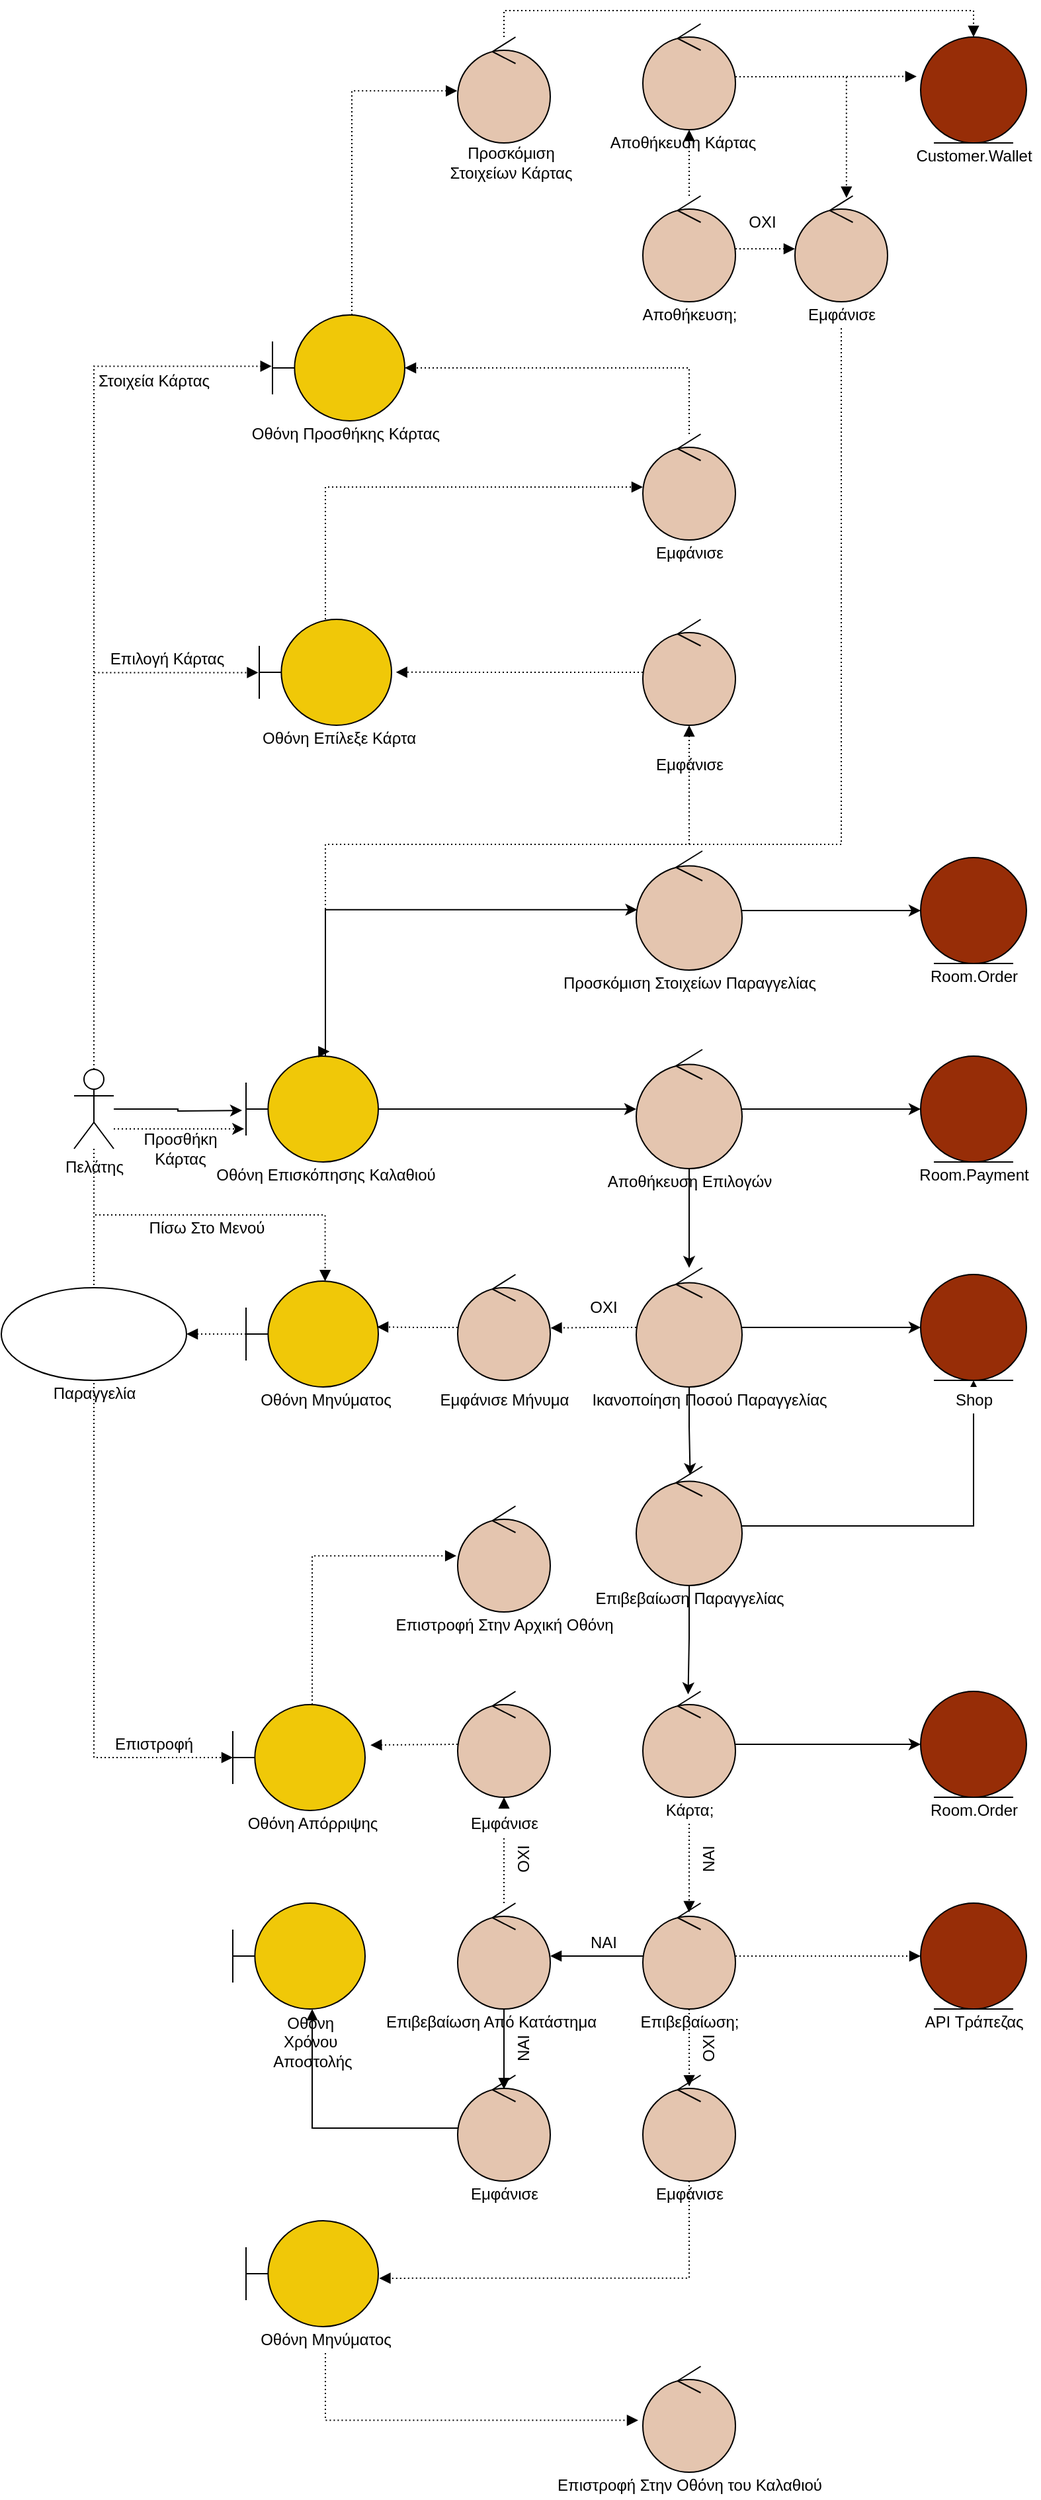 <mxfile version="18.1.1" type="device"><diagram name="Page-1" id="e7e014a7-5840-1c2e-5031-d8a46d1fe8dd"><mxGraphModel dx="2652" dy="2481" grid="1" gridSize="10" guides="1" tooltips="1" connect="1" arrows="1" fold="1" page="1" pageScale="1" pageWidth="1169" pageHeight="1654" background="none" math="0" shadow="0"><root><mxCell id="0"/><mxCell id="1" parent="0"/><mxCell id="04E4SRIggmz-aLN8vZcn-55" style="edgeStyle=orthogonalEdgeStyle;rounded=0;orthogonalLoop=1;jettySize=auto;html=1;entryX=0.5;entryY=0.087;entryDx=0;entryDy=0;entryPerimeter=0;endArrow=block;endFill=1;startArrow=none;dashed=1;dashPattern=1 2;" parent="1" source="04E4SRIggmz-aLN8vZcn-44" target="04E4SRIggmz-aLN8vZcn-28" edge="1"><mxGeometry relative="1" as="geometry"/></mxCell><mxCell id="04E4SRIggmz-aLN8vZcn-10" style="edgeStyle=orthogonalEdgeStyle;rounded=0;orthogonalLoop=1;jettySize=auto;html=1;" parent="1" source="R5WM7lunHIKPKn6GUqSS-1" edge="1"><mxGeometry relative="1" as="geometry"><mxPoint x="167" y="261" as="targetPoint"/></mxGeometry></mxCell><mxCell id="04E4SRIggmz-aLN8vZcn-50" style="edgeStyle=orthogonalEdgeStyle;rounded=0;orthogonalLoop=1;jettySize=auto;html=1;entryX=0.598;entryY=0.002;entryDx=0;entryDy=0;entryPerimeter=0;dashed=1;endArrow=block;endFill=1;dashPattern=1 2;jumpStyle=arc;" parent="1" source="R5WM7lunHIKPKn6GUqSS-1" target="04E4SRIggmz-aLN8vZcn-8" edge="1"><mxGeometry relative="1" as="geometry"><Array as="points"><mxPoint x="55" y="340"/><mxPoint x="230" y="340"/></Array></mxGeometry></mxCell><mxCell id="04E4SRIggmz-aLN8vZcn-94" style="edgeStyle=orthogonalEdgeStyle;rounded=0;jumpStyle=arc;orthogonalLoop=1;jettySize=auto;html=1;dashed=1;dashPattern=1 2;endArrow=block;endFill=1;" parent="1" source="R5WM7lunHIKPKn6GUqSS-1" target="04E4SRIggmz-aLN8vZcn-74" edge="1"><mxGeometry relative="1" as="geometry"><Array as="points"><mxPoint x="55" y="750"/></Array></mxGeometry></mxCell><mxCell id="04E4SRIggmz-aLN8vZcn-109" style="edgeStyle=orthogonalEdgeStyle;rounded=0;jumpStyle=arc;orthogonalLoop=1;jettySize=auto;html=1;entryX=-0.007;entryY=0.503;entryDx=0;entryDy=0;entryPerimeter=0;dashed=1;dashPattern=1 2;endArrow=block;endFill=1;" parent="1" source="R5WM7lunHIKPKn6GUqSS-1" target="04E4SRIggmz-aLN8vZcn-103" edge="1"><mxGeometry relative="1" as="geometry"><Array as="points"><mxPoint x="55" y="-70"/></Array></mxGeometry></mxCell><mxCell id="04E4SRIggmz-aLN8vZcn-115" style="edgeStyle=orthogonalEdgeStyle;rounded=0;jumpStyle=arc;orthogonalLoop=1;jettySize=auto;html=1;entryX=-0.006;entryY=0.484;entryDx=0;entryDy=0;entryPerimeter=0;dashed=1;dashPattern=1 2;endArrow=block;endFill=1;" parent="1" source="R5WM7lunHIKPKn6GUqSS-1" target="04E4SRIggmz-aLN8vZcn-110" edge="1"><mxGeometry relative="1" as="geometry"><Array as="points"><mxPoint x="55" y="-301"/></Array></mxGeometry></mxCell><mxCell id="hCbA7IwOv0wSm5jBrx-D-7" style="edgeStyle=orthogonalEdgeStyle;rounded=0;orthogonalLoop=1;jettySize=auto;html=1;entryX=-0.014;entryY=0.687;entryDx=0;entryDy=0;entryPerimeter=0;dashed=1;dashPattern=1 2;" edge="1" parent="1" source="R5WM7lunHIKPKn6GUqSS-1" target="R5WM7lunHIKPKn6GUqSS-2"><mxGeometry relative="1" as="geometry"><Array as="points"><mxPoint x="100" y="275"/><mxPoint x="100" y="275"/></Array></mxGeometry></mxCell><mxCell id="R5WM7lunHIKPKn6GUqSS-1" value="Πελάτης" style="shape=umlActor;verticalLabelPosition=bottom;verticalAlign=top;html=1;" parent="1" vertex="1"><mxGeometry x="40" y="230" width="30" height="60" as="geometry"/></mxCell><mxCell id="04E4SRIggmz-aLN8vZcn-11" style="edgeStyle=orthogonalEdgeStyle;rounded=0;orthogonalLoop=1;jettySize=auto;html=1;" parent="1" source="R5WM7lunHIKPKn6GUqSS-2" target="R5WM7lunHIKPKn6GUqSS-3" edge="1"><mxGeometry relative="1" as="geometry"/></mxCell><mxCell id="04E4SRIggmz-aLN8vZcn-13" style="edgeStyle=orthogonalEdgeStyle;rounded=0;orthogonalLoop=1;jettySize=auto;html=1;entryX=0.01;entryY=0.493;entryDx=0;entryDy=0;entryPerimeter=0;jumpStyle=arc;" parent="1" source="R5WM7lunHIKPKn6GUqSS-2" target="R5WM7lunHIKPKn6GUqSS-5" edge="1"><mxGeometry relative="1" as="geometry"><mxPoint x="460" y="110" as="targetPoint"/><Array as="points"><mxPoint x="230" y="109"/></Array></mxGeometry></mxCell><mxCell id="04E4SRIggmz-aLN8vZcn-97" style="edgeStyle=orthogonalEdgeStyle;rounded=0;jumpStyle=arc;orthogonalLoop=1;jettySize=auto;html=1;dashed=1;dashPattern=1 2;endArrow=block;endFill=1;" parent="1" source="R5WM7lunHIKPKn6GUqSS-2" target="04E4SRIggmz-aLN8vZcn-96" edge="1"><mxGeometry relative="1" as="geometry"><Array as="points"><mxPoint x="230" y="60"/><mxPoint x="505" y="60"/></Array></mxGeometry></mxCell><mxCell id="R5WM7lunHIKPKn6GUqSS-2" value="" style="shape=umlBoundary;whiteSpace=wrap;html=1;fillColor=#F0C808;" parent="1" vertex="1"><mxGeometry x="170" y="220" width="100" height="80" as="geometry"/></mxCell><mxCell id="04E4SRIggmz-aLN8vZcn-12" style="edgeStyle=orthogonalEdgeStyle;rounded=0;orthogonalLoop=1;jettySize=auto;html=1;" parent="1" source="R5WM7lunHIKPKn6GUqSS-3" target="R5WM7lunHIKPKn6GUqSS-4" edge="1"><mxGeometry relative="1" as="geometry"/></mxCell><mxCell id="04E4SRIggmz-aLN8vZcn-15" style="edgeStyle=orthogonalEdgeStyle;rounded=0;orthogonalLoop=1;jettySize=auto;html=1;" parent="1" source="R5WM7lunHIKPKn6GUqSS-3" target="04E4SRIggmz-aLN8vZcn-1" edge="1"><mxGeometry relative="1" as="geometry"/></mxCell><mxCell id="R5WM7lunHIKPKn6GUqSS-3" value="" style="ellipse;shape=umlControl;whiteSpace=wrap;html=1;fillColor=#E4C5AF;" parent="1" vertex="1"><mxGeometry x="465" y="215" width="80" height="90" as="geometry"/></mxCell><mxCell id="R5WM7lunHIKPKn6GUqSS-4" value="" style="ellipse;shape=umlEntity;whiteSpace=wrap;html=1;fillColor=#972D07;" parent="1" vertex="1"><mxGeometry x="680" y="220" width="80" height="80" as="geometry"/></mxCell><mxCell id="04E4SRIggmz-aLN8vZcn-14" style="edgeStyle=orthogonalEdgeStyle;rounded=0;orthogonalLoop=1;jettySize=auto;html=1;entryX=0;entryY=0.5;entryDx=0;entryDy=0;" parent="1" source="R5WM7lunHIKPKn6GUqSS-5" target="R5WM7lunHIKPKn6GUqSS-6" edge="1"><mxGeometry relative="1" as="geometry"><mxPoint x="670" y="110" as="targetPoint"/></mxGeometry></mxCell><mxCell id="R5WM7lunHIKPKn6GUqSS-5" value="" style="ellipse;shape=umlControl;whiteSpace=wrap;html=1;fillColor=#E4C5AF;" parent="1" vertex="1"><mxGeometry x="465" y="65" width="80" height="90" as="geometry"/></mxCell><mxCell id="R5WM7lunHIKPKn6GUqSS-6" value="" style="ellipse;shape=umlEntity;whiteSpace=wrap;html=1;fillColor=#972D07;" parent="1" vertex="1"><mxGeometry x="680" y="70" width="80" height="80" as="geometry"/></mxCell><mxCell id="04E4SRIggmz-aLN8vZcn-16" style="edgeStyle=orthogonalEdgeStyle;rounded=0;orthogonalLoop=1;jettySize=auto;html=1;entryX=0;entryY=0.5;entryDx=0;entryDy=0;" parent="1" source="04E4SRIggmz-aLN8vZcn-1" target="04E4SRIggmz-aLN8vZcn-6" edge="1"><mxGeometry relative="1" as="geometry"><mxPoint x="590" y="440" as="targetPoint"/></mxGeometry></mxCell><mxCell id="04E4SRIggmz-aLN8vZcn-18" style="edgeStyle=orthogonalEdgeStyle;rounded=0;orthogonalLoop=1;jettySize=auto;html=1;entryX=0.51;entryY=0.073;entryDx=0;entryDy=0;entryPerimeter=0;" parent="1" source="04E4SRIggmz-aLN8vZcn-1" target="04E4SRIggmz-aLN8vZcn-2" edge="1"><mxGeometry relative="1" as="geometry"/></mxCell><mxCell id="04E4SRIggmz-aLN8vZcn-25" style="edgeStyle=orthogonalEdgeStyle;rounded=0;orthogonalLoop=1;jettySize=auto;html=1;entryX=1.003;entryY=0.505;entryDx=0;entryDy=0;entryPerimeter=0;endArrow=block;endFill=1;dashed=1;dashPattern=1 2;" parent="1" source="04E4SRIggmz-aLN8vZcn-1" target="04E4SRIggmz-aLN8vZcn-7" edge="1"><mxGeometry relative="1" as="geometry"/></mxCell><mxCell id="04E4SRIggmz-aLN8vZcn-1" value="" style="ellipse;shape=umlControl;whiteSpace=wrap;html=1;fillColor=#E4C5AF;" parent="1" vertex="1"><mxGeometry x="465" y="380" width="80" height="90" as="geometry"/></mxCell><mxCell id="04E4SRIggmz-aLN8vZcn-17" style="edgeStyle=orthogonalEdgeStyle;rounded=0;orthogonalLoop=1;jettySize=auto;html=1;entryX=0.5;entryY=1;entryDx=0;entryDy=0;jumpStyle=arc;" parent="1" source="04E4SRIggmz-aLN8vZcn-2" target="04E4SRIggmz-aLN8vZcn-6" edge="1"><mxGeometry relative="1" as="geometry"/></mxCell><mxCell id="04E4SRIggmz-aLN8vZcn-20" style="edgeStyle=orthogonalEdgeStyle;rounded=0;orthogonalLoop=1;jettySize=auto;html=1;entryX=0.489;entryY=0.028;entryDx=0;entryDy=0;entryPerimeter=0;" parent="1" source="04E4SRIggmz-aLN8vZcn-2" target="04E4SRIggmz-aLN8vZcn-4" edge="1"><mxGeometry relative="1" as="geometry"/></mxCell><mxCell id="04E4SRIggmz-aLN8vZcn-2" value="" style="ellipse;shape=umlControl;whiteSpace=wrap;html=1;fillColor=#E4C5AF;" parent="1" vertex="1"><mxGeometry x="465" y="530" width="80" height="90" as="geometry"/></mxCell><mxCell id="04E4SRIggmz-aLN8vZcn-22" style="edgeStyle=orthogonalEdgeStyle;rounded=0;orthogonalLoop=1;jettySize=auto;html=1;entryX=0;entryY=0.5;entryDx=0;entryDy=0;" parent="1" source="04E4SRIggmz-aLN8vZcn-4" target="04E4SRIggmz-aLN8vZcn-5" edge="1"><mxGeometry relative="1" as="geometry"/></mxCell><mxCell id="04E4SRIggmz-aLN8vZcn-5" value="" style="ellipse;shape=umlEntity;whiteSpace=wrap;html=1;fillColor=#972D07;" parent="1" vertex="1"><mxGeometry x="680" y="700" width="80" height="80" as="geometry"/></mxCell><mxCell id="04E4SRIggmz-aLN8vZcn-6" value="" style="ellipse;shape=umlEntity;whiteSpace=wrap;html=1;fillColor=#972D07;" parent="1" vertex="1"><mxGeometry x="680" y="385" width="80" height="80" as="geometry"/></mxCell><mxCell id="04E4SRIggmz-aLN8vZcn-26" style="edgeStyle=orthogonalEdgeStyle;rounded=0;orthogonalLoop=1;jettySize=auto;html=1;entryX=0.99;entryY=0.433;entryDx=0;entryDy=0;entryPerimeter=0;dashed=1;endArrow=block;endFill=1;dashPattern=1 2;" parent="1" source="04E4SRIggmz-aLN8vZcn-7" target="04E4SRIggmz-aLN8vZcn-8" edge="1"><mxGeometry relative="1" as="geometry"/></mxCell><mxCell id="04E4SRIggmz-aLN8vZcn-7" value="" style="ellipse;shape=umlControl;whiteSpace=wrap;html=1;fillColor=#E4C5AF;" parent="1" vertex="1"><mxGeometry x="330" y="385" width="70" height="80" as="geometry"/></mxCell><mxCell id="04E4SRIggmz-aLN8vZcn-27" style="edgeStyle=orthogonalEdgeStyle;rounded=0;orthogonalLoop=1;jettySize=auto;html=1;entryX=1;entryY=0.5;entryDx=0;entryDy=0;dashed=1;endArrow=block;endFill=1;dashPattern=1 2;" parent="1" source="04E4SRIggmz-aLN8vZcn-8" target="04E4SRIggmz-aLN8vZcn-9" edge="1"><mxGeometry relative="1" as="geometry"/></mxCell><mxCell id="04E4SRIggmz-aLN8vZcn-8" value="" style="shape=umlBoundary;whiteSpace=wrap;html=1;fillColor=#F0C808;" parent="1" vertex="1"><mxGeometry x="170" y="390" width="100" height="80" as="geometry"/></mxCell><mxCell id="04E4SRIggmz-aLN8vZcn-9" value="" style="ellipse;whiteSpace=wrap;html=1;" parent="1" vertex="1"><mxGeometry x="-15" y="395" width="140" height="70" as="geometry"/></mxCell><mxCell id="04E4SRIggmz-aLN8vZcn-58" style="edgeStyle=orthogonalEdgeStyle;rounded=0;orthogonalLoop=1;jettySize=auto;html=1;endArrow=block;endFill=1;" parent="1" source="04E4SRIggmz-aLN8vZcn-28" target="04E4SRIggmz-aLN8vZcn-30" edge="1"><mxGeometry relative="1" as="geometry"/></mxCell><mxCell id="04E4SRIggmz-aLN8vZcn-67" style="edgeStyle=orthogonalEdgeStyle;rounded=0;orthogonalLoop=1;jettySize=auto;html=1;entryX=0;entryY=0.5;entryDx=0;entryDy=0;endArrow=block;endFill=1;dashed=1;dashPattern=1 2;" parent="1" source="04E4SRIggmz-aLN8vZcn-28" target="04E4SRIggmz-aLN8vZcn-29" edge="1"><mxGeometry relative="1" as="geometry"/></mxCell><mxCell id="04E4SRIggmz-aLN8vZcn-84" style="edgeStyle=orthogonalEdgeStyle;rounded=0;jumpStyle=arc;orthogonalLoop=1;jettySize=auto;html=1;entryX=0.501;entryY=0.107;entryDx=0;entryDy=0;entryPerimeter=0;dashed=1;dashPattern=1 2;endArrow=block;endFill=1;" parent="1" source="04E4SRIggmz-aLN8vZcn-28" target="04E4SRIggmz-aLN8vZcn-82" edge="1"><mxGeometry relative="1" as="geometry"/></mxCell><mxCell id="04E4SRIggmz-aLN8vZcn-28" value="" style="ellipse;shape=umlControl;whiteSpace=wrap;html=1;fillColor=#E4C5AF;" parent="1" vertex="1"><mxGeometry x="470" y="860" width="70" height="80" as="geometry"/></mxCell><mxCell id="04E4SRIggmz-aLN8vZcn-29" value="" style="ellipse;shape=umlEntity;whiteSpace=wrap;html=1;fillColor=#972D07;" parent="1" vertex="1"><mxGeometry x="680" y="860" width="80" height="80" as="geometry"/></mxCell><mxCell id="04E4SRIggmz-aLN8vZcn-61" style="edgeStyle=orthogonalEdgeStyle;rounded=0;orthogonalLoop=1;jettySize=auto;html=1;entryX=0.5;entryY=0.133;entryDx=0;entryDy=0;entryPerimeter=0;endArrow=block;endFill=1;" parent="1" source="04E4SRIggmz-aLN8vZcn-30" target="04E4SRIggmz-aLN8vZcn-59" edge="1"><mxGeometry relative="1" as="geometry"/></mxCell><mxCell id="04E4SRIggmz-aLN8vZcn-71" style="edgeStyle=orthogonalEdgeStyle;rounded=0;orthogonalLoop=1;jettySize=auto;html=1;endArrow=block;endFill=1;dashed=1;dashPattern=1 2;" parent="1" source="04E4SRIggmz-aLN8vZcn-30" target="04E4SRIggmz-aLN8vZcn-68" edge="1"><mxGeometry relative="1" as="geometry"/></mxCell><mxCell id="04E4SRIggmz-aLN8vZcn-30" value="" style="ellipse;shape=umlControl;whiteSpace=wrap;html=1;fillColor=#E4C5AF;" parent="1" vertex="1"><mxGeometry x="330" y="860" width="70" height="80" as="geometry"/></mxCell><mxCell id="04E4SRIggmz-aLN8vZcn-31" value="" style="shape=umlBoundary;whiteSpace=wrap;html=1;fillColor=#F0C808;" parent="1" vertex="1"><mxGeometry x="160" y="860" width="100" height="80" as="geometry"/></mxCell><mxCell id="04E4SRIggmz-aLN8vZcn-32" value="&lt;span style=&quot;&quot;&gt;Οθόνη Μηνύματος&lt;/span&gt;" style="text;html=1;align=center;verticalAlign=middle;resizable=0;points=[];autosize=1;strokeColor=none;fillColor=none;" parent="1" vertex="1"><mxGeometry x="175" y="470" width="110" height="20" as="geometry"/></mxCell><mxCell id="04E4SRIggmz-aLN8vZcn-33" value="&lt;span style=&quot;&quot;&gt;Εμφάνισε Μήνυμα&lt;/span&gt;" style="text;html=1;align=center;verticalAlign=middle;resizable=0;points=[];autosize=1;strokeColor=none;fillColor=none;" parent="1" vertex="1"><mxGeometry x="310" y="470" width="110" height="20" as="geometry"/></mxCell><mxCell id="04E4SRIggmz-aLN8vZcn-34" value="&lt;span style=&quot;&quot;&gt;Παραγγελία&lt;/span&gt;" style="text;html=1;align=center;verticalAlign=middle;resizable=0;points=[];autosize=1;strokeColor=none;fillColor=none;" parent="1" vertex="1"><mxGeometry x="15" y="465" width="80" height="20" as="geometry"/></mxCell><mxCell id="04E4SRIggmz-aLN8vZcn-35" value="&lt;span style=&quot;&quot;&gt;Οθόνη Επισκόπησης Καλαθιού&lt;/span&gt;" style="text;html=1;align=center;verticalAlign=middle;resizable=0;points=[];autosize=1;strokeColor=none;fillColor=none;" parent="1" vertex="1"><mxGeometry x="140" y="300" width="180" height="20" as="geometry"/></mxCell><mxCell id="04E4SRIggmz-aLN8vZcn-36" value="&lt;span style=&quot;&quot;&gt;Προσκόμιση Στοιχείων Παραγγελίας&lt;/span&gt;" style="text;html=1;align=center;verticalAlign=middle;resizable=0;points=[];autosize=1;strokeColor=none;fillColor=none;" parent="1" vertex="1"><mxGeometry x="400" y="155" width="210" height="20" as="geometry"/></mxCell><mxCell id="04E4SRIggmz-aLN8vZcn-37" value="&lt;span style=&quot;&quot;&gt;Room.Order&lt;/span&gt;" style="text;html=1;align=center;verticalAlign=middle;resizable=0;points=[];autosize=1;strokeColor=none;fillColor=none;" parent="1" vertex="1"><mxGeometry x="680" y="150" width="80" height="20" as="geometry"/></mxCell><mxCell id="04E4SRIggmz-aLN8vZcn-38" value="&lt;span style=&quot;&quot;&gt;Room.Payment&lt;/span&gt;" style="text;html=1;align=center;verticalAlign=middle;resizable=0;points=[];autosize=1;strokeColor=none;fillColor=none;" parent="1" vertex="1"><mxGeometry x="670" y="300" width="100" height="20" as="geometry"/></mxCell><mxCell id="04E4SRIggmz-aLN8vZcn-39" value="&lt;span style=&quot;&quot;&gt;Αποθήκευση Eπιλογών&lt;/span&gt;" style="text;html=1;align=center;verticalAlign=middle;resizable=0;points=[];autosize=1;strokeColor=none;fillColor=none;" parent="1" vertex="1"><mxGeometry x="435" y="305" width="140" height="20" as="geometry"/></mxCell><mxCell id="04E4SRIggmz-aLN8vZcn-41" value="&lt;span style=&quot;&quot;&gt;Ικανοποίηση Ποσού Παραγγελίας&lt;/span&gt;" style="text;html=1;align=center;verticalAlign=middle;resizable=0;points=[];autosize=1;strokeColor=none;fillColor=none;" parent="1" vertex="1"><mxGeometry x="425" y="470" width="190" height="20" as="geometry"/></mxCell><mxCell id="04E4SRIggmz-aLN8vZcn-42" value="&lt;span style=&quot;&quot;&gt;Shop&lt;/span&gt;" style="text;html=1;align=center;verticalAlign=middle;resizable=0;points=[];autosize=1;strokeColor=none;fillColor=default;" parent="1" vertex="1"><mxGeometry x="700" y="470" width="40" height="20" as="geometry"/></mxCell><mxCell id="04E4SRIggmz-aLN8vZcn-43" value="&lt;span style=&quot;&quot;&gt;Επιβεβαίωση Παραγγελίας&lt;/span&gt;" style="text;html=1;align=center;verticalAlign=middle;resizable=0;points=[];autosize=1;strokeColor=none;fillColor=none;" parent="1" vertex="1"><mxGeometry x="425" y="620" width="160" height="20" as="geometry"/></mxCell><mxCell id="04E4SRIggmz-aLN8vZcn-45" value="&lt;span style=&quot;&quot;&gt;Room.Order&lt;/span&gt;" style="text;html=1;align=center;verticalAlign=middle;resizable=0;points=[];autosize=1;strokeColor=none;fillColor=none;" parent="1" vertex="1"><mxGeometry x="680" y="780" width="80" height="20" as="geometry"/></mxCell><mxCell id="04E4SRIggmz-aLN8vZcn-48" value="&lt;span style=&quot;&quot;&gt;API Τράπεζας&lt;/span&gt;" style="text;html=1;align=center;verticalAlign=middle;resizable=0;points=[];autosize=1;strokeColor=none;fillColor=none;" parent="1" vertex="1"><mxGeometry x="675" y="940" width="90" height="20" as="geometry"/></mxCell><mxCell id="04E4SRIggmz-aLN8vZcn-49" value="OXI" style="text;html=1;align=center;verticalAlign=middle;resizable=0;points=[];autosize=1;strokeColor=none;fillColor=none;" parent="1" vertex="1"><mxGeometry x="420" y="400" width="40" height="20" as="geometry"/></mxCell><mxCell id="04E4SRIggmz-aLN8vZcn-53" value="&lt;span style=&quot;&quot;&gt;Επιβεβαίωση;&lt;/span&gt;" style="text;html=1;align=center;verticalAlign=middle;resizable=0;points=[];autosize=1;strokeColor=none;fillColor=none;" parent="1" vertex="1"><mxGeometry x="460" y="940" width="90" height="20" as="geometry"/></mxCell><mxCell id="04E4SRIggmz-aLN8vZcn-56" value="" style="edgeStyle=orthogonalEdgeStyle;rounded=0;orthogonalLoop=1;jettySize=auto;html=1;entryX=0.5;entryY=0.087;entryDx=0;entryDy=0;entryPerimeter=0;endArrow=none;endFill=1;" parent="1" source="04E4SRIggmz-aLN8vZcn-4" target="04E4SRIggmz-aLN8vZcn-44" edge="1"><mxGeometry relative="1" as="geometry"><mxPoint x="505" y="780" as="sourcePoint"/><mxPoint x="505" y="866.96" as="targetPoint"/></mxGeometry></mxCell><mxCell id="04E4SRIggmz-aLN8vZcn-44" value="Κάρτα;" style="text;html=1;align=center;verticalAlign=middle;resizable=0;points=[];autosize=1;strokeColor=none;fillColor=default;" parent="1" vertex="1"><mxGeometry x="480" y="780" width="50" height="20" as="geometry"/></mxCell><mxCell id="04E4SRIggmz-aLN8vZcn-4" value="" style="ellipse;shape=umlControl;whiteSpace=wrap;html=1;fillColor=#E4C5AF;" parent="1" vertex="1"><mxGeometry x="470" y="700" width="70" height="80" as="geometry"/></mxCell><mxCell id="04E4SRIggmz-aLN8vZcn-57" value="&lt;span style=&quot;&quot;&gt;Επιβεβαίωση Από Κατάστημα&lt;/span&gt;" style="text;html=1;align=center;verticalAlign=middle;resizable=0;points=[];autosize=1;strokeColor=none;fillColor=none;" parent="1" vertex="1"><mxGeometry x="270" y="940" width="170" height="20" as="geometry"/></mxCell><mxCell id="04E4SRIggmz-aLN8vZcn-66" style="edgeStyle=orthogonalEdgeStyle;rounded=0;orthogonalLoop=1;jettySize=auto;html=1;entryX=0.5;entryY=0;entryDx=0;entryDy=0;entryPerimeter=0;endArrow=block;endFill=1;jumpStyle=arc;" parent="1" source="04E4SRIggmz-aLN8vZcn-59" target="04E4SRIggmz-aLN8vZcn-65" edge="1"><mxGeometry relative="1" as="geometry"><Array as="points"><mxPoint x="220" y="1030"/><mxPoint x="220" y="940"/></Array></mxGeometry></mxCell><mxCell id="04E4SRIggmz-aLN8vZcn-59" value="" style="ellipse;shape=umlControl;whiteSpace=wrap;html=1;fillColor=#E4C5AF;" parent="1" vertex="1"><mxGeometry x="330" y="990" width="70" height="80" as="geometry"/></mxCell><mxCell id="04E4SRIggmz-aLN8vZcn-60" value="Εμφάνισε" style="text;html=1;align=center;verticalAlign=middle;resizable=0;points=[];autosize=1;strokeColor=none;fillColor=none;" parent="1" vertex="1"><mxGeometry x="330" y="1070" width="70" height="20" as="geometry"/></mxCell><mxCell id="04E4SRIggmz-aLN8vZcn-62" value="ΝΑΙ" style="text;html=1;align=center;verticalAlign=middle;resizable=0;points=[];autosize=1;strokeColor=none;fillColor=none;rotation=-90;" parent="1" vertex="1"><mxGeometry x="360" y="960" width="40" height="20" as="geometry"/></mxCell><mxCell id="04E4SRIggmz-aLN8vZcn-63" value="ΝΑΙ" style="text;html=1;align=center;verticalAlign=middle;resizable=0;points=[];autosize=1;strokeColor=none;fillColor=none;" parent="1" vertex="1"><mxGeometry x="420" y="880" width="40" height="20" as="geometry"/></mxCell><mxCell id="04E4SRIggmz-aLN8vZcn-64" value="ΝΑΙ" style="text;html=1;align=center;verticalAlign=middle;resizable=0;points=[];autosize=1;strokeColor=none;fillColor=none;rotation=-90;" parent="1" vertex="1"><mxGeometry x="500" y="817" width="40" height="20" as="geometry"/></mxCell><mxCell id="04E4SRIggmz-aLN8vZcn-65" value="Οθόνη&amp;nbsp;&lt;br&gt;Χρόνου&amp;nbsp;&lt;br&gt;Αποστολής" style="text;html=1;align=center;verticalAlign=middle;resizable=0;points=[];autosize=1;strokeColor=none;fillColor=none;" parent="1" vertex="1"><mxGeometry x="180" y="940" width="80" height="50" as="geometry"/></mxCell><mxCell id="04E4SRIggmz-aLN8vZcn-76" style="edgeStyle=orthogonalEdgeStyle;rounded=0;jumpStyle=arc;orthogonalLoop=1;jettySize=auto;html=1;entryX=1.041;entryY=0.383;entryDx=0;entryDy=0;entryPerimeter=0;endArrow=block;endFill=1;dashed=1;dashPattern=1 2;" parent="1" source="04E4SRIggmz-aLN8vZcn-68" target="04E4SRIggmz-aLN8vZcn-74" edge="1"><mxGeometry relative="1" as="geometry"/></mxCell><mxCell id="04E4SRIggmz-aLN8vZcn-68" value="" style="ellipse;shape=umlControl;whiteSpace=wrap;html=1;fillColor=#E4C5AF;" parent="1" vertex="1"><mxGeometry x="330" y="700" width="70" height="80" as="geometry"/></mxCell><mxCell id="04E4SRIggmz-aLN8vZcn-72" value="Εμφάνισε" style="text;html=1;align=center;verticalAlign=middle;resizable=0;points=[];autosize=1;strokeColor=none;fillColor=default;" parent="1" vertex="1"><mxGeometry x="330" y="790" width="70" height="20" as="geometry"/></mxCell><mxCell id="04E4SRIggmz-aLN8vZcn-78" style="edgeStyle=orthogonalEdgeStyle;rounded=0;jumpStyle=arc;orthogonalLoop=1;jettySize=auto;html=1;entryX=-0.013;entryY=0.47;entryDx=0;entryDy=0;entryPerimeter=0;endArrow=block;endFill=1;dashed=1;dashPattern=1 2;" parent="1" source="04E4SRIggmz-aLN8vZcn-74" target="04E4SRIggmz-aLN8vZcn-77" edge="1"><mxGeometry relative="1" as="geometry"><Array as="points"><mxPoint x="220" y="598"/></Array></mxGeometry></mxCell><mxCell id="04E4SRIggmz-aLN8vZcn-74" value="" style="shape=umlBoundary;whiteSpace=wrap;html=1;fillColor=#F0C808;" parent="1" vertex="1"><mxGeometry x="160" y="710" width="100" height="80" as="geometry"/></mxCell><mxCell id="04E4SRIggmz-aLN8vZcn-75" value="Οθόνη Απόρριψης" style="text;html=1;align=center;verticalAlign=middle;resizable=0;points=[];autosize=1;strokeColor=none;fillColor=none;" parent="1" vertex="1"><mxGeometry x="165" y="790" width="110" height="20" as="geometry"/></mxCell><mxCell id="04E4SRIggmz-aLN8vZcn-77" value="" style="ellipse;shape=umlControl;whiteSpace=wrap;html=1;fillColor=#E4C5AF;" parent="1" vertex="1"><mxGeometry x="330" y="560" width="70" height="80" as="geometry"/></mxCell><mxCell id="04E4SRIggmz-aLN8vZcn-79" value="Επιστροφή Στην Αρχική Οθόνη" style="text;html=1;align=center;verticalAlign=middle;resizable=0;points=[];autosize=1;strokeColor=none;fillColor=none;" parent="1" vertex="1"><mxGeometry x="275" y="640" width="180" height="20" as="geometry"/></mxCell><mxCell id="04E4SRIggmz-aLN8vZcn-81" value="ΟΧΙ" style="text;html=1;align=center;verticalAlign=middle;resizable=0;points=[];autosize=1;strokeColor=none;fillColor=none;rotation=-90;" parent="1" vertex="1"><mxGeometry x="360" y="817" width="40" height="20" as="geometry"/></mxCell><mxCell id="04E4SRIggmz-aLN8vZcn-89" style="edgeStyle=orthogonalEdgeStyle;rounded=0;jumpStyle=arc;orthogonalLoop=1;jettySize=auto;html=1;entryX=1.007;entryY=0.543;entryDx=0;entryDy=0;entryPerimeter=0;dashed=1;dashPattern=1 2;endArrow=block;endFill=1;" parent="1" source="04E4SRIggmz-aLN8vZcn-82" target="04E4SRIggmz-aLN8vZcn-87" edge="1"><mxGeometry relative="1" as="geometry"><Array as="points"><mxPoint x="505" y="1143"/></Array></mxGeometry></mxCell><mxCell id="04E4SRIggmz-aLN8vZcn-82" value="" style="ellipse;shape=umlControl;whiteSpace=wrap;html=1;fillColor=#E4C5AF;" parent="1" vertex="1"><mxGeometry x="470" y="990" width="70" height="80" as="geometry"/></mxCell><mxCell id="04E4SRIggmz-aLN8vZcn-83" value="Εμφάνισε" style="text;html=1;align=center;verticalAlign=middle;resizable=0;points=[];autosize=1;strokeColor=none;fillColor=none;" parent="1" vertex="1"><mxGeometry x="470" y="1070" width="70" height="20" as="geometry"/></mxCell><mxCell id="04E4SRIggmz-aLN8vZcn-86" value="ΟΧΙ" style="text;html=1;align=center;verticalAlign=middle;resizable=0;points=[];autosize=1;strokeColor=none;fillColor=none;rotation=-90;" parent="1" vertex="1"><mxGeometry x="500" y="960" width="40" height="20" as="geometry"/></mxCell><mxCell id="04E4SRIggmz-aLN8vZcn-87" value="" style="shape=umlBoundary;whiteSpace=wrap;html=1;fillColor=#F0C808;" parent="1" vertex="1"><mxGeometry x="170" y="1100" width="100" height="80" as="geometry"/></mxCell><mxCell id="04E4SRIggmz-aLN8vZcn-93" style="edgeStyle=orthogonalEdgeStyle;rounded=0;jumpStyle=arc;orthogonalLoop=1;jettySize=auto;html=1;entryX=-0.05;entryY=0.51;entryDx=0;entryDy=0;entryPerimeter=0;dashed=1;dashPattern=1 2;endArrow=block;endFill=1;" parent="1" source="04E4SRIggmz-aLN8vZcn-88" target="04E4SRIggmz-aLN8vZcn-90" edge="1"><mxGeometry relative="1" as="geometry"><Array as="points"><mxPoint x="230" y="1251"/></Array></mxGeometry></mxCell><mxCell id="04E4SRIggmz-aLN8vZcn-88" value="Οθόνη Μηνύματος" style="text;html=1;align=center;verticalAlign=middle;resizable=0;points=[];autosize=1;strokeColor=none;fillColor=none;" parent="1" vertex="1"><mxGeometry x="175" y="1180" width="110" height="20" as="geometry"/></mxCell><mxCell id="04E4SRIggmz-aLN8vZcn-90" value="" style="ellipse;shape=umlControl;whiteSpace=wrap;html=1;fillColor=#E4C5AF;" parent="1" vertex="1"><mxGeometry x="470" y="1210" width="70" height="80" as="geometry"/></mxCell><mxCell id="04E4SRIggmz-aLN8vZcn-91" value="Επιστροφή Στην Οθόνη του Καλαθιού" style="text;html=1;align=center;verticalAlign=middle;resizable=0;points=[];autosize=1;strokeColor=none;fillColor=none;" parent="1" vertex="1"><mxGeometry x="395" y="1290" width="220" height="20" as="geometry"/></mxCell><mxCell id="04E4SRIggmz-aLN8vZcn-102" style="edgeStyle=orthogonalEdgeStyle;rounded=0;jumpStyle=arc;orthogonalLoop=1;jettySize=auto;html=1;dashed=1;dashPattern=1 2;endArrow=block;endFill=1;entryX=1.033;entryY=0.499;entryDx=0;entryDy=0;entryPerimeter=0;" parent="1" source="04E4SRIggmz-aLN8vZcn-96" target="04E4SRIggmz-aLN8vZcn-103" edge="1"><mxGeometry relative="1" as="geometry"><mxPoint x="420" y="-70" as="targetPoint"/></mxGeometry></mxCell><mxCell id="04E4SRIggmz-aLN8vZcn-96" value="" style="ellipse;shape=umlControl;whiteSpace=wrap;html=1;fillColor=#E4C5AF;" parent="1" vertex="1"><mxGeometry x="470" y="-110" width="70" height="80" as="geometry"/></mxCell><mxCell id="04E4SRIggmz-aLN8vZcn-98" value="Εμφάνισε" style="text;html=1;align=center;verticalAlign=middle;resizable=0;points=[];autosize=1;strokeColor=none;fillColor=none;" parent="1" vertex="1"><mxGeometry x="470" y="-10" width="70" height="20" as="geometry"/></mxCell><mxCell id="04E4SRIggmz-aLN8vZcn-101" value="Οθόνη Επίλεξε Κάρτα" style="text;html=1;align=center;verticalAlign=middle;resizable=0;points=[];autosize=1;strokeColor=none;fillColor=none;" parent="1" vertex="1"><mxGeometry x="175" y="-30" width="130" height="20" as="geometry"/></mxCell><mxCell id="04E4SRIggmz-aLN8vZcn-108" style="edgeStyle=orthogonalEdgeStyle;rounded=0;jumpStyle=arc;orthogonalLoop=1;jettySize=auto;html=1;dashed=1;dashPattern=1 2;endArrow=block;endFill=1;" parent="1" source="04E4SRIggmz-aLN8vZcn-103" target="04E4SRIggmz-aLN8vZcn-106" edge="1"><mxGeometry relative="1" as="geometry"><Array as="points"><mxPoint x="230" y="-210"/></Array></mxGeometry></mxCell><mxCell id="04E4SRIggmz-aLN8vZcn-103" value="" style="shape=umlBoundary;whiteSpace=wrap;html=1;fillColor=#F0C808;" parent="1" vertex="1"><mxGeometry x="180" y="-110" width="100" height="80" as="geometry"/></mxCell><mxCell id="04E4SRIggmz-aLN8vZcn-113" style="edgeStyle=orthogonalEdgeStyle;rounded=0;jumpStyle=arc;orthogonalLoop=1;jettySize=auto;html=1;entryX=1;entryY=0.5;entryDx=0;entryDy=0;entryPerimeter=0;dashed=1;dashPattern=1 2;endArrow=block;endFill=1;" parent="1" source="04E4SRIggmz-aLN8vZcn-106" target="04E4SRIggmz-aLN8vZcn-110" edge="1"><mxGeometry relative="1" as="geometry"><Array as="points"><mxPoint x="505" y="-300"/></Array></mxGeometry></mxCell><mxCell id="04E4SRIggmz-aLN8vZcn-106" value="" style="ellipse;shape=umlControl;whiteSpace=wrap;html=1;fillColor=#E4C5AF;" parent="1" vertex="1"><mxGeometry x="470" y="-250" width="70" height="80" as="geometry"/></mxCell><mxCell id="04E4SRIggmz-aLN8vZcn-107" value="Εμφάνισε" style="text;html=1;align=center;verticalAlign=middle;resizable=0;points=[];autosize=1;strokeColor=none;fillColor=none;" parent="1" vertex="1"><mxGeometry x="470" y="-170" width="70" height="20" as="geometry"/></mxCell><mxCell id="04E4SRIggmz-aLN8vZcn-133" style="edgeStyle=orthogonalEdgeStyle;rounded=0;jumpStyle=arc;orthogonalLoop=1;jettySize=auto;html=1;entryX=-0.005;entryY=0.508;entryDx=0;entryDy=0;entryPerimeter=0;dashed=1;dashPattern=1 2;endArrow=block;endFill=1;" parent="1" source="04E4SRIggmz-aLN8vZcn-110" target="04E4SRIggmz-aLN8vZcn-131" edge="1"><mxGeometry relative="1" as="geometry"><Array as="points"><mxPoint x="250" y="-509"/></Array></mxGeometry></mxCell><mxCell id="04E4SRIggmz-aLN8vZcn-110" value="" style="shape=umlBoundary;whiteSpace=wrap;html=1;fillColor=#F0C808;" parent="1" vertex="1"><mxGeometry x="190" y="-340" width="100" height="80" as="geometry"/></mxCell><mxCell id="04E4SRIggmz-aLN8vZcn-114" value="Οθόνη Προσθήκης Κάρτας" style="text;html=1;align=center;verticalAlign=middle;resizable=0;points=[];autosize=1;strokeColor=none;fillColor=none;" parent="1" vertex="1"><mxGeometry x="165" y="-260" width="160" height="20" as="geometry"/></mxCell><mxCell id="04E4SRIggmz-aLN8vZcn-120" style="edgeStyle=orthogonalEdgeStyle;rounded=0;jumpStyle=arc;orthogonalLoop=1;jettySize=auto;html=1;dashed=1;dashPattern=1 2;endArrow=block;endFill=1;" parent="1" source="04E4SRIggmz-aLN8vZcn-116" target="04E4SRIggmz-aLN8vZcn-118" edge="1"><mxGeometry relative="1" as="geometry"/></mxCell><mxCell id="04E4SRIggmz-aLN8vZcn-125" style="edgeStyle=orthogonalEdgeStyle;rounded=0;jumpStyle=arc;orthogonalLoop=1;jettySize=auto;html=1;dashed=1;dashPattern=1 2;endArrow=block;endFill=1;" parent="1" source="04E4SRIggmz-aLN8vZcn-116" target="04E4SRIggmz-aLN8vZcn-123" edge="1"><mxGeometry relative="1" as="geometry"/></mxCell><mxCell id="04E4SRIggmz-aLN8vZcn-116" value="" style="ellipse;shape=umlControl;whiteSpace=wrap;html=1;fillColor=#E4C5AF;" parent="1" vertex="1"><mxGeometry x="470" y="-430" width="70" height="80" as="geometry"/></mxCell><mxCell id="04E4SRIggmz-aLN8vZcn-117" value="Αποθήκευση;" style="text;html=1;align=center;verticalAlign=middle;resizable=0;points=[];autosize=1;strokeColor=none;fillColor=none;" parent="1" vertex="1"><mxGeometry x="460" y="-350" width="90" height="20" as="geometry"/></mxCell><mxCell id="04E4SRIggmz-aLN8vZcn-118" value="" style="ellipse;shape=umlControl;whiteSpace=wrap;html=1;fillColor=#E4C5AF;" parent="1" vertex="1"><mxGeometry x="585" y="-430" width="70" height="80" as="geometry"/></mxCell><mxCell id="04E4SRIggmz-aLN8vZcn-122" style="edgeStyle=orthogonalEdgeStyle;rounded=0;jumpStyle=arc;orthogonalLoop=1;jettySize=auto;html=1;entryX=0.632;entryY=-0.043;entryDx=0;entryDy=0;entryPerimeter=0;dashed=1;dashPattern=1 2;endArrow=block;endFill=1;" parent="1" source="04E4SRIggmz-aLN8vZcn-119" target="R5WM7lunHIKPKn6GUqSS-2" edge="1"><mxGeometry relative="1" as="geometry"><Array as="points"><mxPoint x="620" y="60"/><mxPoint x="230" y="60"/><mxPoint x="230" y="217"/></Array></mxGeometry></mxCell><mxCell id="04E4SRIggmz-aLN8vZcn-119" value="Εμφάνισε" style="text;html=1;align=center;verticalAlign=middle;resizable=0;points=[];autosize=1;strokeColor=none;fillColor=none;" parent="1" vertex="1"><mxGeometry x="585" y="-350" width="70" height="20" as="geometry"/></mxCell><mxCell id="04E4SRIggmz-aLN8vZcn-121" value="ΟΧΙ" style="text;html=1;align=center;verticalAlign=middle;resizable=0;points=[];autosize=1;strokeColor=none;fillColor=none;" parent="1" vertex="1"><mxGeometry x="540" y="-420" width="40" height="20" as="geometry"/></mxCell><mxCell id="04E4SRIggmz-aLN8vZcn-126" style="edgeStyle=orthogonalEdgeStyle;rounded=0;jumpStyle=arc;orthogonalLoop=1;jettySize=auto;html=1;entryX=0.556;entryY=0.019;entryDx=0;entryDy=0;entryPerimeter=0;dashed=1;dashPattern=1 2;endArrow=block;endFill=1;" parent="1" source="04E4SRIggmz-aLN8vZcn-123" target="04E4SRIggmz-aLN8vZcn-118" edge="1"><mxGeometry relative="1" as="geometry"/></mxCell><mxCell id="04E4SRIggmz-aLN8vZcn-129" style="edgeStyle=orthogonalEdgeStyle;rounded=0;jumpStyle=arc;orthogonalLoop=1;jettySize=auto;html=1;entryX=-0.038;entryY=0.372;entryDx=0;entryDy=0;entryPerimeter=0;dashed=1;dashPattern=1 2;endArrow=block;endFill=1;" parent="1" source="04E4SRIggmz-aLN8vZcn-123" target="04E4SRIggmz-aLN8vZcn-127" edge="1"><mxGeometry relative="1" as="geometry"/></mxCell><mxCell id="04E4SRIggmz-aLN8vZcn-123" value="" style="ellipse;shape=umlControl;whiteSpace=wrap;html=1;fillColor=#E4C5AF;" parent="1" vertex="1"><mxGeometry x="470" y="-560" width="70" height="80" as="geometry"/></mxCell><mxCell id="04E4SRIggmz-aLN8vZcn-124" value="Αποθήκευση Κάρτας" style="text;html=1;align=center;verticalAlign=middle;resizable=0;points=[];autosize=1;strokeColor=none;fillColor=none;" parent="1" vertex="1"><mxGeometry x="435" y="-480" width="130" height="20" as="geometry"/></mxCell><mxCell id="04E4SRIggmz-aLN8vZcn-127" value="" style="ellipse;shape=umlEntity;whiteSpace=wrap;html=1;fillColor=#972D07;" parent="1" vertex="1"><mxGeometry x="680" y="-550" width="80" height="80" as="geometry"/></mxCell><mxCell id="04E4SRIggmz-aLN8vZcn-128" value="Customer.Wallet" style="text;html=1;align=center;verticalAlign=middle;resizable=0;points=[];autosize=1;strokeColor=none;fillColor=none;" parent="1" vertex="1"><mxGeometry x="670" y="-470" width="100" height="20" as="geometry"/></mxCell><mxCell id="04E4SRIggmz-aLN8vZcn-134" style="edgeStyle=orthogonalEdgeStyle;rounded=0;jumpStyle=arc;orthogonalLoop=1;jettySize=auto;html=1;entryX=0.5;entryY=0;entryDx=0;entryDy=0;dashed=1;dashPattern=1 2;endArrow=block;endFill=1;" parent="1" source="04E4SRIggmz-aLN8vZcn-131" target="04E4SRIggmz-aLN8vZcn-127" edge="1"><mxGeometry relative="1" as="geometry"><Array as="points"><mxPoint x="365" y="-570"/><mxPoint x="720" y="-570"/></Array></mxGeometry></mxCell><mxCell id="04E4SRIggmz-aLN8vZcn-131" value="" style="ellipse;shape=umlControl;whiteSpace=wrap;html=1;fillColor=#E4C5AF;" parent="1" vertex="1"><mxGeometry x="330" y="-550" width="70" height="80" as="geometry"/></mxCell><mxCell id="04E4SRIggmz-aLN8vZcn-132" value="Προσκόμιση &lt;br&gt;Στοιχείων Κάρτας" style="text;html=1;align=center;verticalAlign=middle;resizable=0;points=[];autosize=1;strokeColor=none;fillColor=none;" parent="1" vertex="1"><mxGeometry x="315" y="-470" width="110" height="30" as="geometry"/></mxCell><mxCell id="hCbA7IwOv0wSm5jBrx-D-1" value="Πίσω Στο Μενού" style="text;html=1;align=center;verticalAlign=middle;resizable=0;points=[];autosize=1;strokeColor=none;fillColor=none;" vertex="1" parent="1"><mxGeometry x="90" y="340" width="100" height="20" as="geometry"/></mxCell><mxCell id="hCbA7IwOv0wSm5jBrx-D-2" value="Στοιχεία Κάρτας" style="text;html=1;align=center;verticalAlign=middle;resizable=0;points=[];autosize=1;strokeColor=none;fillColor=none;" vertex="1" parent="1"><mxGeometry x="50" y="-300" width="100" height="20" as="geometry"/></mxCell><mxCell id="hCbA7IwOv0wSm5jBrx-D-3" value="Επιστροφή" style="text;html=1;align=center;verticalAlign=middle;resizable=0;points=[];autosize=1;strokeColor=none;fillColor=none;" vertex="1" parent="1"><mxGeometry x="65" y="730" width="70" height="20" as="geometry"/></mxCell><mxCell id="hCbA7IwOv0wSm5jBrx-D-9" value="Προσθήκη&lt;br&gt;Κάρτας" style="text;html=1;align=center;verticalAlign=middle;resizable=0;points=[];autosize=1;strokeColor=none;fillColor=none;" vertex="1" parent="1"><mxGeometry x="85" y="275" width="70" height="30" as="geometry"/></mxCell><mxCell id="hCbA7IwOv0wSm5jBrx-D-10" value="Επιλογή Κάρτας" style="text;html=1;align=center;verticalAlign=middle;resizable=0;points=[];autosize=1;strokeColor=none;fillColor=none;" vertex="1" parent="1"><mxGeometry x="60" y="-90" width="100" height="20" as="geometry"/></mxCell></root></mxGraphModel></diagram></mxfile>